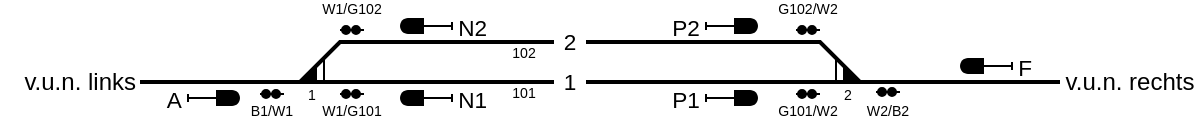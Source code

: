 <mxfile version="23.1.5" type="device" pages="3">
  <diagram name="Gleisplan" id="zJip0s4-7nBwFcM3D43l">
    <mxGraphModel dx="1834" dy="808" grid="1" gridSize="10" guides="1" tooltips="1" connect="1" arrows="1" fold="1" page="0" pageScale="1" pageWidth="827" pageHeight="1169" math="0" shadow="0">
      <root>
        <mxCell id="0" />
        <mxCell id="1" parent="0" />
        <mxCell id="wtOsM4EygqMZWqcvGImy-1" style="vsdxID=5;edgeStyle=none;startArrow=none;endArrow=none;startSize=5;endSize=5;strokeWidth=2;strokeColor=#000000;spacingTop=0;spacingBottom=0;spacingLeft=0;spacingRight=0;verticalAlign=middle;html=1;labelBackgroundColor=none;rounded=0;" parent="1" edge="1">
          <mxGeometry y="-1118" relative="1" as="geometry">
            <mxPoint y="-1118" as="offset" />
            <Array as="points">
              <mxPoint x="160" y="280" />
              <mxPoint x="400" y="280" />
            </Array>
            <mxPoint x="140" y="300" as="sourcePoint" />
            <mxPoint x="420" y="300" as="targetPoint" />
          </mxGeometry>
        </mxCell>
        <UserObject label="" Row_1="" id="wtOsM4EygqMZWqcvGImy-2">
          <mxCell style="vsdxID=5;fillColor=none;gradientColor=none;strokeColor=none;points=[];labelBackgroundColor=none;rounded=0;html=1;whiteSpace=wrap;" parent="1" vertex="1">
            <mxGeometry x="21" y="302" width="89" height="12" as="geometry" />
          </mxCell>
        </UserObject>
        <mxCell id="wtOsM4EygqMZWqcvGImy-3" value="&lt;div style=&quot;font-size: 1px&quot;&gt;&lt;p style=&quot;text-align:right;margin-left:0;margin-right:0;margin-top:0px;margin-bottom:0px;text-indent:0;vertical-align:middle;direction:ltr;&quot;&gt;&lt;font style=&quot;font-size:11.29px;font-family:Arial;color:#000000;direction:ltr;letter-spacing:0px;line-height:120%;opacity:1&quot;&gt;A&amp;nbsp;&lt;/font&gt;&lt;/p&gt;&lt;/div&gt;" style="verticalAlign=middle;align=right;overflow=width;vsdxID=13;fillColor=none;gradientColor=none;shape=stencil(nZBLDoAgDERP0z3SIyjew0SURgSD+Lu9kMZoXLhwN9O+tukAlrNpJg1SzDH4QW/URgNYgZTkjA4UkwJUgGXng+6DX1zLfmoymdXo17xh5zmRJ6Q42BWCfc2oJfdAr+Yv+AP9Cb7OJ3H/2JG1HNGz/84klThPVCc=);strokeColor=none;spacingTop=-3;spacingBottom=-3;spacingLeft=-2;spacingRight=-2;points=[];labelBackgroundColor=none;rounded=0;html=1;whiteSpace=wrap;" parent="wtOsM4EygqMZWqcvGImy-2" vertex="1">
          <mxGeometry width="63" height="12" as="geometry" />
        </mxCell>
        <mxCell id="wtOsM4EygqMZWqcvGImy-4" style="vsdxID=14;fillColor=none;gradientColor=none;strokeColor=none;points=[];labelBackgroundColor=none;rounded=0;html=1;whiteSpace=wrap;" parent="wtOsM4EygqMZWqcvGImy-2" vertex="1">
          <mxGeometry x="63" y="2" width="26" height="8" as="geometry" />
        </mxCell>
        <mxCell id="wtOsM4EygqMZWqcvGImy-5" style="vsdxID=17;fillColor=#000000;gradientColor=none;shape=stencil(nZBLDoAgDERP0z3SIyjew0SURgSD+Lu9kMZoXLhwN9O+tukAlrNpJg1SzDH4QW/URgNYgZTkjA4UkwJUgGXng+6DX1zLfmoymdXo17xh5zmRJ6Q42BWCfc2oJfdAr+Yv+AP9Cb7OJ3H/2JG1HNGz/84klThPVCc=);strokeColor=none;points=[];labelBackgroundColor=none;rounded=0;html=1;whiteSpace=wrap;" parent="wtOsM4EygqMZWqcvGImy-4" vertex="1">
          <mxGeometry x="14" width="8" height="8" as="geometry" />
        </mxCell>
        <mxCell id="wtOsM4EygqMZWqcvGImy-6" style="vsdxID=18;fillColor=#000000;gradientColor=none;shape=stencil(vVHLDsIgEPwajiQI6RfU+h8bu22JCGRB2/69kG1iazx58DazM/vIjjBtmiCi0CplCjecbZ8nYc5Ca+snJJsLEqYTph0C4Ujh4XvmEaqzont41gkL96naodXKrGF6YSfQtUi0OXXDVlqPfJNP6usotUhYbJIUMmQb/GGrAxpRljVycDBuc1hKM2LclX8/7H9nFfB+82Cd45T2+mcspcSRmu4F);strokeColor=none;points=[];labelBackgroundColor=none;rounded=0;html=1;whiteSpace=wrap;" parent="wtOsM4EygqMZWqcvGImy-4" vertex="1">
          <mxGeometry x="18" width="8" height="8" as="geometry" />
        </mxCell>
        <mxCell id="wtOsM4EygqMZWqcvGImy-7" value="" style="vsdxID=15;edgeStyle=none;startArrow=none;endArrow=none;startSize=5;endSize=5;strokeColor=#000000;spacingTop=0;spacingBottom=0;spacingLeft=0;spacingRight=0;verticalAlign=middle;html=1;labelBackgroundColor=none;rounded=0;" parent="wtOsM4EygqMZWqcvGImy-4" edge="1">
          <mxGeometry relative="1" as="geometry">
            <Array as="points" />
            <mxPoint y="4" as="sourcePoint" />
            <mxPoint x="14" y="4" as="targetPoint" />
          </mxGeometry>
        </mxCell>
        <mxCell id="wtOsM4EygqMZWqcvGImy-8" value="" style="vsdxID=16;edgeStyle=none;startArrow=none;endArrow=none;startSize=5;endSize=5;strokeColor=#000000;spacingTop=0;spacingBottom=0;spacingLeft=0;spacingRight=0;verticalAlign=middle;html=1;labelBackgroundColor=none;rounded=0;" parent="wtOsM4EygqMZWqcvGImy-4" edge="1">
          <mxGeometry relative="1" as="geometry">
            <Array as="points" />
            <mxPoint y="2" as="sourcePoint" />
            <mxPoint y="6" as="targetPoint" />
          </mxGeometry>
        </mxCell>
        <UserObject label="" Row_1="" id="wtOsM4EygqMZWqcvGImy-10">
          <mxCell style="vsdxID=5;fillColor=none;gradientColor=none;strokeColor=none;points=[];labelBackgroundColor=none;rounded=0;html=1;whiteSpace=wrap;rotation=-180;" parent="1" vertex="1">
            <mxGeometry x="470" y="286" width="89" height="12" as="geometry" />
          </mxCell>
        </UserObject>
        <mxCell id="wtOsM4EygqMZWqcvGImy-11" value="&lt;div style=&quot;font-size: 1px&quot;&gt;&lt;p style=&quot;margin: 0px; text-indent: 0px; vertical-align: middle; direction: ltr;&quot;&gt;&lt;font style=&quot;font-size:11.29px;font-family:Arial;color:#000000;direction:ltr;letter-spacing:0px;line-height:120%;opacity:1&quot;&gt;&amp;nbsp;F&lt;/font&gt;&lt;/p&gt;&lt;/div&gt;" style="verticalAlign=middle;align=left;overflow=width;vsdxID=13;fillColor=none;gradientColor=none;shape=stencil(nZBLDoAgDERP0z3SIyjew0SURgSD+Lu9kMZoXLhwN9O+tukAlrNpJg1SzDH4QW/URgNYgZTkjA4UkwJUgGXng+6DX1zLfmoymdXo17xh5zmRJ6Q42BWCfc2oJfdAr+Yv+AP9Cb7OJ3H/2JG1HNGz/84klThPVCc=);strokeColor=none;spacingTop=-3;spacingBottom=-3;spacingLeft=-2;spacingRight=-2;points=[];labelBackgroundColor=none;rounded=0;html=1;whiteSpace=wrap;rotation=0;" parent="wtOsM4EygqMZWqcvGImy-10" vertex="1">
          <mxGeometry x="26" width="63" height="12" as="geometry" />
        </mxCell>
        <mxCell id="wtOsM4EygqMZWqcvGImy-12" style="vsdxID=14;fillColor=none;gradientColor=none;strokeColor=none;points=[];labelBackgroundColor=none;rounded=0;html=1;whiteSpace=wrap;rotation=-180;" parent="wtOsM4EygqMZWqcvGImy-10" vertex="1">
          <mxGeometry y="2" width="26" height="8" as="geometry" />
        </mxCell>
        <mxCell id="wtOsM4EygqMZWqcvGImy-13" style="vsdxID=17;fillColor=#000000;gradientColor=none;shape=stencil(nZBLDoAgDERP0z3SIyjew0SURgSD+Lu9kMZoXLhwN9O+tukAlrNpJg1SzDH4QW/URgNYgZTkjA4UkwJUgGXng+6DX1zLfmoymdXo17xh5zmRJ6Q42BWCfc2oJfdAr+Yv+AP9Cb7OJ3H/2JG1HNGz/84klThPVCc=);strokeColor=none;points=[];labelBackgroundColor=none;rounded=0;html=1;whiteSpace=wrap;rotation=-180;" parent="wtOsM4EygqMZWqcvGImy-12" vertex="1">
          <mxGeometry x="4" width="8" height="8" as="geometry" />
        </mxCell>
        <mxCell id="wtOsM4EygqMZWqcvGImy-14" style="vsdxID=18;fillColor=#000000;gradientColor=none;shape=stencil(vVHLDsIgEPwajiQI6RfU+h8bu22JCGRB2/69kG1iazx58DazM/vIjjBtmiCi0CplCjecbZ8nYc5Ca+snJJsLEqYTph0C4Ujh4XvmEaqzont41gkL96naodXKrGF6YSfQtUi0OXXDVlqPfJNP6usotUhYbJIUMmQb/GGrAxpRljVycDBuc1hKM2LclX8/7H9nFfB+82Cd45T2+mcspcSRmu4F);strokeColor=none;points=[];labelBackgroundColor=none;rounded=0;html=1;whiteSpace=wrap;rotation=-180;" parent="wtOsM4EygqMZWqcvGImy-12" vertex="1">
          <mxGeometry width="8" height="8" as="geometry" />
        </mxCell>
        <mxCell id="wtOsM4EygqMZWqcvGImy-15" value="" style="vsdxID=15;edgeStyle=none;startArrow=none;endArrow=none;startSize=5;endSize=5;strokeColor=#000000;spacingTop=0;spacingBottom=0;spacingLeft=0;spacingRight=0;verticalAlign=middle;html=1;labelBackgroundColor=none;rounded=0;" parent="wtOsM4EygqMZWqcvGImy-12" edge="1">
          <mxGeometry relative="1" as="geometry">
            <Array as="points" />
            <mxPoint x="26" y="4" as="sourcePoint" />
            <mxPoint x="12" y="4" as="targetPoint" />
          </mxGeometry>
        </mxCell>
        <mxCell id="wtOsM4EygqMZWqcvGImy-16" value="" style="vsdxID=16;edgeStyle=none;startArrow=none;endArrow=none;startSize=5;endSize=5;strokeColor=#000000;spacingTop=0;spacingBottom=0;spacingLeft=0;spacingRight=0;verticalAlign=middle;html=1;labelBackgroundColor=none;rounded=0;" parent="wtOsM4EygqMZWqcvGImy-12" edge="1">
          <mxGeometry relative="1" as="geometry">
            <Array as="points" />
            <mxPoint x="26" y="6" as="sourcePoint" />
            <mxPoint x="26" y="2" as="targetPoint" />
          </mxGeometry>
        </mxCell>
        <UserObject label="" Row_1="" id="wtOsM4EygqMZWqcvGImy-17">
          <mxCell style="vsdxID=5;fillColor=none;gradientColor=none;strokeColor=none;points=[];labelBackgroundColor=none;rounded=0;html=1;whiteSpace=wrap;" parent="1" vertex="1">
            <mxGeometry x="280" y="302" width="89" height="12" as="geometry" />
          </mxCell>
        </UserObject>
        <mxCell id="wtOsM4EygqMZWqcvGImy-18" value="&lt;div style=&quot;font-size: 1px&quot;&gt;&lt;p style=&quot;text-align:right;margin-left:0;margin-right:0;margin-top:0px;margin-bottom:0px;text-indent:0;vertical-align:middle;direction:ltr;&quot;&gt;&lt;font style=&quot;font-size:11.29px;font-family:Arial;color:#000000;direction:ltr;letter-spacing:0px;line-height:120%;opacity:1&quot;&gt;P1&amp;nbsp;&lt;/font&gt;&lt;/p&gt;&lt;/div&gt;" style="verticalAlign=middle;align=right;overflow=width;vsdxID=13;fillColor=none;gradientColor=none;shape=stencil(nZBLDoAgDERP0z3SIyjew0SURgSD+Lu9kMZoXLhwN9O+tukAlrNpJg1SzDH4QW/URgNYgZTkjA4UkwJUgGXng+6DX1zLfmoymdXo17xh5zmRJ6Q42BWCfc2oJfdAr+Yv+AP9Cb7OJ3H/2JG1HNGz/84klThPVCc=);strokeColor=none;spacingTop=-3;spacingBottom=-3;spacingLeft=-2;spacingRight=-2;points=[];labelBackgroundColor=none;rounded=0;html=1;whiteSpace=wrap;" parent="wtOsM4EygqMZWqcvGImy-17" vertex="1">
          <mxGeometry width="63" height="12" as="geometry" />
        </mxCell>
        <mxCell id="wtOsM4EygqMZWqcvGImy-19" style="vsdxID=14;fillColor=none;gradientColor=none;strokeColor=none;points=[];labelBackgroundColor=none;rounded=0;html=1;whiteSpace=wrap;" parent="wtOsM4EygqMZWqcvGImy-17" vertex="1">
          <mxGeometry x="63" y="2" width="26" height="8" as="geometry" />
        </mxCell>
        <mxCell id="wtOsM4EygqMZWqcvGImy-20" style="vsdxID=17;fillColor=#000000;gradientColor=none;shape=stencil(nZBLDoAgDERP0z3SIyjew0SURgSD+Lu9kMZoXLhwN9O+tukAlrNpJg1SzDH4QW/URgNYgZTkjA4UkwJUgGXng+6DX1zLfmoymdXo17xh5zmRJ6Q42BWCfc2oJfdAr+Yv+AP9Cb7OJ3H/2JG1HNGz/84klThPVCc=);strokeColor=none;points=[];labelBackgroundColor=none;rounded=0;html=1;whiteSpace=wrap;" parent="wtOsM4EygqMZWqcvGImy-19" vertex="1">
          <mxGeometry x="14" width="8" height="8" as="geometry" />
        </mxCell>
        <mxCell id="wtOsM4EygqMZWqcvGImy-21" style="vsdxID=18;fillColor=#000000;gradientColor=none;shape=stencil(vVHLDsIgEPwajiQI6RfU+h8bu22JCGRB2/69kG1iazx58DazM/vIjjBtmiCi0CplCjecbZ8nYc5Ca+snJJsLEqYTph0C4Ujh4XvmEaqzont41gkL96naodXKrGF6YSfQtUi0OXXDVlqPfJNP6usotUhYbJIUMmQb/GGrAxpRljVycDBuc1hKM2LclX8/7H9nFfB+82Cd45T2+mcspcSRmu4F);strokeColor=none;points=[];labelBackgroundColor=none;rounded=0;html=1;whiteSpace=wrap;" parent="wtOsM4EygqMZWqcvGImy-19" vertex="1">
          <mxGeometry x="18" width="8" height="8" as="geometry" />
        </mxCell>
        <mxCell id="wtOsM4EygqMZWqcvGImy-22" value="" style="vsdxID=15;edgeStyle=none;startArrow=none;endArrow=none;startSize=5;endSize=5;strokeColor=#000000;spacingTop=0;spacingBottom=0;spacingLeft=0;spacingRight=0;verticalAlign=middle;html=1;labelBackgroundColor=none;rounded=0;" parent="wtOsM4EygqMZWqcvGImy-19" edge="1">
          <mxGeometry relative="1" as="geometry">
            <Array as="points" />
            <mxPoint y="4" as="sourcePoint" />
            <mxPoint x="14" y="4" as="targetPoint" />
          </mxGeometry>
        </mxCell>
        <mxCell id="wtOsM4EygqMZWqcvGImy-23" value="" style="vsdxID=16;edgeStyle=none;startArrow=none;endArrow=none;startSize=5;endSize=5;strokeColor=#000000;spacingTop=0;spacingBottom=0;spacingLeft=0;spacingRight=0;verticalAlign=middle;html=1;labelBackgroundColor=none;rounded=0;" parent="wtOsM4EygqMZWqcvGImy-19" edge="1">
          <mxGeometry relative="1" as="geometry">
            <Array as="points" />
            <mxPoint y="2" as="sourcePoint" />
            <mxPoint y="6" as="targetPoint" />
          </mxGeometry>
        </mxCell>
        <UserObject label="" Row_1="" id="wtOsM4EygqMZWqcvGImy-24">
          <mxCell style="vsdxID=5;fillColor=none;gradientColor=none;strokeColor=none;points=[];labelBackgroundColor=none;rounded=0;html=1;whiteSpace=wrap;" parent="1" vertex="1">
            <mxGeometry x="280" y="266" width="89" height="12" as="geometry" />
          </mxCell>
        </UserObject>
        <mxCell id="wtOsM4EygqMZWqcvGImy-25" value="&lt;div style=&quot;font-size: 1px&quot;&gt;&lt;p style=&quot;text-align:right;margin-left:0;margin-right:0;margin-top:0px;margin-bottom:0px;text-indent:0;vertical-align:middle;direction:ltr;&quot;&gt;&lt;font style=&quot;font-size:11.29px;font-family:Arial;color:#000000;direction:ltr;letter-spacing:0px;line-height:120%;opacity:1&quot;&gt;P2&amp;nbsp;&lt;/font&gt;&lt;/p&gt;&lt;/div&gt;" style="verticalAlign=middle;align=right;overflow=width;vsdxID=13;fillColor=none;gradientColor=none;shape=stencil(nZBLDoAgDERP0z3SIyjew0SURgSD+Lu9kMZoXLhwN9O+tukAlrNpJg1SzDH4QW/URgNYgZTkjA4UkwJUgGXng+6DX1zLfmoymdXo17xh5zmRJ6Q42BWCfc2oJfdAr+Yv+AP9Cb7OJ3H/2JG1HNGz/84klThPVCc=);strokeColor=none;spacingTop=-3;spacingBottom=-3;spacingLeft=-2;spacingRight=-2;points=[];labelBackgroundColor=none;rounded=0;html=1;whiteSpace=wrap;" parent="wtOsM4EygqMZWqcvGImy-24" vertex="1">
          <mxGeometry width="63" height="12" as="geometry" />
        </mxCell>
        <mxCell id="wtOsM4EygqMZWqcvGImy-26" style="vsdxID=14;fillColor=none;gradientColor=none;strokeColor=none;points=[];labelBackgroundColor=none;rounded=0;html=1;whiteSpace=wrap;" parent="wtOsM4EygqMZWqcvGImy-24" vertex="1">
          <mxGeometry x="63" y="2" width="26" height="8" as="geometry" />
        </mxCell>
        <mxCell id="wtOsM4EygqMZWqcvGImy-27" style="vsdxID=17;fillColor=#000000;gradientColor=none;shape=stencil(nZBLDoAgDERP0z3SIyjew0SURgSD+Lu9kMZoXLhwN9O+tukAlrNpJg1SzDH4QW/URgNYgZTkjA4UkwJUgGXng+6DX1zLfmoymdXo17xh5zmRJ6Q42BWCfc2oJfdAr+Yv+AP9Cb7OJ3H/2JG1HNGz/84klThPVCc=);strokeColor=none;points=[];labelBackgroundColor=none;rounded=0;html=1;whiteSpace=wrap;" parent="wtOsM4EygqMZWqcvGImy-26" vertex="1">
          <mxGeometry x="14" width="8" height="8" as="geometry" />
        </mxCell>
        <mxCell id="wtOsM4EygqMZWqcvGImy-28" style="vsdxID=18;fillColor=#000000;gradientColor=none;shape=stencil(vVHLDsIgEPwajiQI6RfU+h8bu22JCGRB2/69kG1iazx58DazM/vIjjBtmiCi0CplCjecbZ8nYc5Ca+snJJsLEqYTph0C4Ujh4XvmEaqzont41gkL96naodXKrGF6YSfQtUi0OXXDVlqPfJNP6usotUhYbJIUMmQb/GGrAxpRljVycDBuc1hKM2LclX8/7H9nFfB+82Cd45T2+mcspcSRmu4F);strokeColor=none;points=[];labelBackgroundColor=none;rounded=0;html=1;whiteSpace=wrap;" parent="wtOsM4EygqMZWqcvGImy-26" vertex="1">
          <mxGeometry x="18" width="8" height="8" as="geometry" />
        </mxCell>
        <mxCell id="wtOsM4EygqMZWqcvGImy-29" value="" style="vsdxID=15;edgeStyle=none;startArrow=none;endArrow=none;startSize=5;endSize=5;strokeColor=#000000;spacingTop=0;spacingBottom=0;spacingLeft=0;spacingRight=0;verticalAlign=middle;html=1;labelBackgroundColor=none;rounded=0;" parent="wtOsM4EygqMZWqcvGImy-26" edge="1">
          <mxGeometry relative="1" as="geometry">
            <Array as="points" />
            <mxPoint y="4" as="sourcePoint" />
            <mxPoint x="14" y="4" as="targetPoint" />
          </mxGeometry>
        </mxCell>
        <mxCell id="wtOsM4EygqMZWqcvGImy-30" value="" style="vsdxID=16;edgeStyle=none;startArrow=none;endArrow=none;startSize=5;endSize=5;strokeColor=#000000;spacingTop=0;spacingBottom=0;spacingLeft=0;spacingRight=0;verticalAlign=middle;html=1;labelBackgroundColor=none;rounded=0;" parent="wtOsM4EygqMZWqcvGImy-26" edge="1">
          <mxGeometry relative="1" as="geometry">
            <Array as="points" />
            <mxPoint y="2" as="sourcePoint" />
            <mxPoint y="6" as="targetPoint" />
          </mxGeometry>
        </mxCell>
        <UserObject label="" Row_1="" id="wtOsM4EygqMZWqcvGImy-31">
          <mxCell style="vsdxID=5;fillColor=none;gradientColor=none;strokeColor=none;points=[];labelBackgroundColor=none;rounded=0;html=1;whiteSpace=wrap;rotation=-180;" parent="1" vertex="1">
            <mxGeometry x="190" y="302" width="89" height="12" as="geometry" />
          </mxCell>
        </UserObject>
        <mxCell id="wtOsM4EygqMZWqcvGImy-32" value="&lt;div style=&quot;font-size: 1px&quot;&gt;&lt;p style=&quot;margin: 0px; text-indent: 0px; vertical-align: middle; direction: ltr;&quot;&gt;&lt;font style=&quot;font-size:11.29px;font-family:Arial;color:#000000;direction:ltr;letter-spacing:0px;line-height:120%;opacity:1&quot;&gt;&amp;nbsp;N1&lt;/font&gt;&lt;/p&gt;&lt;/div&gt;" style="verticalAlign=middle;align=left;overflow=width;vsdxID=13;fillColor=none;gradientColor=none;shape=stencil(nZBLDoAgDERP0z3SIyjew0SURgSD+Lu9kMZoXLhwN9O+tukAlrNpJg1SzDH4QW/URgNYgZTkjA4UkwJUgGXng+6DX1zLfmoymdXo17xh5zmRJ6Q42BWCfc2oJfdAr+Yv+AP9Cb7OJ3H/2JG1HNGz/84klThPVCc=);strokeColor=none;spacingTop=-3;spacingBottom=-3;spacingLeft=-2;spacingRight=-2;points=[];labelBackgroundColor=none;rounded=0;html=1;whiteSpace=wrap;rotation=0;" parent="wtOsM4EygqMZWqcvGImy-31" vertex="1">
          <mxGeometry x="26" width="63" height="12" as="geometry" />
        </mxCell>
        <mxCell id="wtOsM4EygqMZWqcvGImy-33" style="vsdxID=14;fillColor=none;gradientColor=none;strokeColor=none;points=[];labelBackgroundColor=none;rounded=0;html=1;whiteSpace=wrap;rotation=-180;" parent="wtOsM4EygqMZWqcvGImy-31" vertex="1">
          <mxGeometry y="2" width="26" height="8" as="geometry" />
        </mxCell>
        <mxCell id="wtOsM4EygqMZWqcvGImy-34" style="vsdxID=17;fillColor=#000000;gradientColor=none;shape=stencil(nZBLDoAgDERP0z3SIyjew0SURgSD+Lu9kMZoXLhwN9O+tukAlrNpJg1SzDH4QW/URgNYgZTkjA4UkwJUgGXng+6DX1zLfmoymdXo17xh5zmRJ6Q42BWCfc2oJfdAr+Yv+AP9Cb7OJ3H/2JG1HNGz/84klThPVCc=);strokeColor=none;points=[];labelBackgroundColor=none;rounded=0;html=1;whiteSpace=wrap;rotation=-180;" parent="wtOsM4EygqMZWqcvGImy-33" vertex="1">
          <mxGeometry x="4" width="8" height="8" as="geometry" />
        </mxCell>
        <mxCell id="wtOsM4EygqMZWqcvGImy-35" style="vsdxID=18;fillColor=#000000;gradientColor=none;shape=stencil(vVHLDsIgEPwajiQI6RfU+h8bu22JCGRB2/69kG1iazx58DazM/vIjjBtmiCi0CplCjecbZ8nYc5Ca+snJJsLEqYTph0C4Ujh4XvmEaqzont41gkL96naodXKrGF6YSfQtUi0OXXDVlqPfJNP6usotUhYbJIUMmQb/GGrAxpRljVycDBuc1hKM2LclX8/7H9nFfB+82Cd45T2+mcspcSRmu4F);strokeColor=none;points=[];labelBackgroundColor=none;rounded=0;html=1;whiteSpace=wrap;rotation=-180;" parent="wtOsM4EygqMZWqcvGImy-33" vertex="1">
          <mxGeometry width="8" height="8" as="geometry" />
        </mxCell>
        <mxCell id="wtOsM4EygqMZWqcvGImy-36" value="" style="vsdxID=15;edgeStyle=none;startArrow=none;endArrow=none;startSize=5;endSize=5;strokeColor=#000000;spacingTop=0;spacingBottom=0;spacingLeft=0;spacingRight=0;verticalAlign=middle;html=1;labelBackgroundColor=none;rounded=0;" parent="wtOsM4EygqMZWqcvGImy-33" edge="1">
          <mxGeometry relative="1" as="geometry">
            <Array as="points" />
            <mxPoint x="26" y="4" as="sourcePoint" />
            <mxPoint x="12" y="4" as="targetPoint" />
          </mxGeometry>
        </mxCell>
        <mxCell id="wtOsM4EygqMZWqcvGImy-37" value="" style="vsdxID=16;edgeStyle=none;startArrow=none;endArrow=none;startSize=5;endSize=5;strokeColor=#000000;spacingTop=0;spacingBottom=0;spacingLeft=0;spacingRight=0;verticalAlign=middle;html=1;labelBackgroundColor=none;rounded=0;" parent="wtOsM4EygqMZWqcvGImy-33" edge="1">
          <mxGeometry relative="1" as="geometry">
            <Array as="points" />
            <mxPoint x="26" y="6" as="sourcePoint" />
            <mxPoint x="26" y="2" as="targetPoint" />
          </mxGeometry>
        </mxCell>
        <UserObject label="" Row_1="" id="wtOsM4EygqMZWqcvGImy-38">
          <mxCell style="vsdxID=5;fillColor=none;gradientColor=none;strokeColor=none;points=[];labelBackgroundColor=none;rounded=0;html=1;whiteSpace=wrap;rotation=-180;" parent="1" vertex="1">
            <mxGeometry x="190" y="266" width="89" height="12" as="geometry" />
          </mxCell>
        </UserObject>
        <mxCell id="wtOsM4EygqMZWqcvGImy-39" value="&lt;div style=&quot;font-size: 1px&quot;&gt;&lt;p style=&quot;margin: 0px; text-indent: 0px; vertical-align: middle; direction: ltr;&quot;&gt;&lt;font style=&quot;font-size:11.29px;font-family:Arial;color:#000000;direction:ltr;letter-spacing:0px;line-height:120%;opacity:1&quot;&gt;&amp;nbsp;N2&lt;/font&gt;&lt;/p&gt;&lt;/div&gt;" style="verticalAlign=middle;align=left;overflow=width;vsdxID=13;fillColor=none;gradientColor=none;shape=stencil(nZBLDoAgDERP0z3SIyjew0SURgSD+Lu9kMZoXLhwN9O+tukAlrNpJg1SzDH4QW/URgNYgZTkjA4UkwJUgGXng+6DX1zLfmoymdXo17xh5zmRJ6Q42BWCfc2oJfdAr+Yv+AP9Cb7OJ3H/2JG1HNGz/84klThPVCc=);strokeColor=none;spacingTop=-3;spacingBottom=-3;spacingLeft=-2;spacingRight=-2;points=[];labelBackgroundColor=none;rounded=0;html=1;whiteSpace=wrap;rotation=0;" parent="wtOsM4EygqMZWqcvGImy-38" vertex="1">
          <mxGeometry x="26" width="63" height="12" as="geometry" />
        </mxCell>
        <mxCell id="wtOsM4EygqMZWqcvGImy-40" style="vsdxID=14;fillColor=none;gradientColor=none;strokeColor=none;points=[];labelBackgroundColor=none;rounded=0;html=1;whiteSpace=wrap;rotation=-180;" parent="wtOsM4EygqMZWqcvGImy-38" vertex="1">
          <mxGeometry y="2" width="26" height="8" as="geometry" />
        </mxCell>
        <mxCell id="wtOsM4EygqMZWqcvGImy-41" style="vsdxID=17;fillColor=#000000;gradientColor=none;shape=stencil(nZBLDoAgDERP0z3SIyjew0SURgSD+Lu9kMZoXLhwN9O+tukAlrNpJg1SzDH4QW/URgNYgZTkjA4UkwJUgGXng+6DX1zLfmoymdXo17xh5zmRJ6Q42BWCfc2oJfdAr+Yv+AP9Cb7OJ3H/2JG1HNGz/84klThPVCc=);strokeColor=none;points=[];labelBackgroundColor=none;rounded=0;html=1;whiteSpace=wrap;rotation=-180;" parent="wtOsM4EygqMZWqcvGImy-40" vertex="1">
          <mxGeometry x="4" width="8" height="8" as="geometry" />
        </mxCell>
        <mxCell id="wtOsM4EygqMZWqcvGImy-42" style="vsdxID=18;fillColor=#000000;gradientColor=none;shape=stencil(vVHLDsIgEPwajiQI6RfU+h8bu22JCGRB2/69kG1iazx58DazM/vIjjBtmiCi0CplCjecbZ8nYc5Ca+snJJsLEqYTph0C4Ujh4XvmEaqzont41gkL96naodXKrGF6YSfQtUi0OXXDVlqPfJNP6usotUhYbJIUMmQb/GGrAxpRljVycDBuc1hKM2LclX8/7H9nFfB+82Cd45T2+mcspcSRmu4F);strokeColor=none;points=[];labelBackgroundColor=none;rounded=0;html=1;whiteSpace=wrap;rotation=-180;" parent="wtOsM4EygqMZWqcvGImy-40" vertex="1">
          <mxGeometry width="8" height="8" as="geometry" />
        </mxCell>
        <mxCell id="wtOsM4EygqMZWqcvGImy-43" value="" style="vsdxID=15;edgeStyle=none;startArrow=none;endArrow=none;startSize=5;endSize=5;strokeColor=#000000;spacingTop=0;spacingBottom=0;spacingLeft=0;spacingRight=0;verticalAlign=middle;html=1;labelBackgroundColor=none;rounded=0;" parent="wtOsM4EygqMZWqcvGImy-40" edge="1">
          <mxGeometry relative="1" as="geometry">
            <Array as="points" />
            <mxPoint x="26" y="4" as="sourcePoint" />
            <mxPoint x="12" y="4" as="targetPoint" />
          </mxGeometry>
        </mxCell>
        <mxCell id="wtOsM4EygqMZWqcvGImy-44" value="" style="vsdxID=16;edgeStyle=none;startArrow=none;endArrow=none;startSize=5;endSize=5;strokeColor=#000000;spacingTop=0;spacingBottom=0;spacingLeft=0;spacingRight=0;verticalAlign=middle;html=1;labelBackgroundColor=none;rounded=0;" parent="wtOsM4EygqMZWqcvGImy-40" edge="1">
          <mxGeometry relative="1" as="geometry">
            <Array as="points" />
            <mxPoint x="26" y="6" as="sourcePoint" />
            <mxPoint x="26" y="2" as="targetPoint" />
          </mxGeometry>
        </mxCell>
        <mxCell id="wtOsM4EygqMZWqcvGImy-45" style="vsdxID=5;edgeStyle=none;startArrow=none;endArrow=none;startSize=5;endSize=5;strokeWidth=2;strokeColor=#000000;spacingTop=0;spacingBottom=0;spacingLeft=0;spacingRight=0;verticalAlign=middle;html=1;labelBackgroundColor=none;rounded=0;" parent="1" edge="1">
          <mxGeometry y="-1118" relative="1" as="geometry">
            <mxPoint y="-1118" as="offset" />
            <Array as="points" />
            <mxPoint x="160" y="300" as="sourcePoint" />
            <mxPoint x="420" y="300" as="targetPoint" />
          </mxGeometry>
        </mxCell>
        <mxCell id="wtOsM4EygqMZWqcvGImy-46" style="vsdxID=5;edgeStyle=none;startArrow=none;endArrow=none;startSize=5;endSize=5;strokeWidth=2;strokeColor=#000000;spacingTop=0;spacingBottom=0;spacingLeft=0;spacingRight=0;verticalAlign=middle;html=1;labelBackgroundColor=none;rounded=0;" parent="1" edge="1">
          <mxGeometry y="-1118" relative="1" as="geometry">
            <mxPoint y="-1118" as="offset" />
            <Array as="points" />
            <mxPoint x="60" y="300" as="sourcePoint" />
            <mxPoint x="160" y="300" as="targetPoint" />
          </mxGeometry>
        </mxCell>
        <mxCell id="wtOsM4EygqMZWqcvGImy-47" style="vsdxID=5;edgeStyle=none;startArrow=none;endArrow=none;startSize=5;endSize=5;strokeWidth=2;strokeColor=#000000;spacingTop=0;spacingBottom=0;spacingLeft=0;spacingRight=0;verticalAlign=middle;html=1;labelBackgroundColor=none;rounded=0;" parent="1" edge="1">
          <mxGeometry y="-1118" relative="1" as="geometry">
            <mxPoint y="-1118" as="offset" />
            <Array as="points" />
            <mxPoint x="420" y="300" as="sourcePoint" />
            <mxPoint x="520" y="300" as="targetPoint" />
          </mxGeometry>
        </mxCell>
        <mxCell id="wtOsM4EygqMZWqcvGImy-50" style="vsdxID=5;fillColor=none;gradientColor=none;strokeColor=none;flipV=1;points=[];labelBackgroundColor=none;rounded=0;html=1;whiteSpace=wrap;rotation=-180;" parent="1" vertex="1">
          <mxGeometry x="408" y="288" width="12" height="12" as="geometry" />
        </mxCell>
        <mxCell id="wtOsM4EygqMZWqcvGImy-51" style="vsdxID=6;rotation=-90;fillColor=#000000;gradientColor=none;shape=stencil(jZBLDoAgDERP0z3SIyjew0SURgSD+Lu9kMb4Wbmb6bw2bQHL2TSTBinmGPygN2qjAaxASnJGB4pJASrAsvNB98EvrmU/NZnMavRrnrBzn8gdUhzsCsG+ZtSSe6BX+At+o7/Bz8wk7sU7spbvfubfQ1OJn4TqBA==);strokeColor=#000000;flipV=1;points=[];labelBackgroundColor=none;rounded=0;html=1;whiteSpace=wrap;" parent="wtOsM4EygqMZWqcvGImy-50" vertex="1">
          <mxGeometry x="4" y="4" width="8" height="8" as="geometry" />
        </mxCell>
        <mxCell id="wtOsM4EygqMZWqcvGImy-52" value="" style="vsdxID=7;edgeStyle=none;startArrow=none;endArrow=none;startSize=5;endSize=5;strokeColor=#000000;spacingTop=0;spacingBottom=0;spacingLeft=0;spacingRight=0;verticalAlign=middle;html=1;labelBackgroundColor=none;rounded=0;" parent="wtOsM4EygqMZWqcvGImy-50" edge="1">
          <mxGeometry relative="1" as="geometry">
            <Array as="points" />
            <mxPoint y="12" as="sourcePoint" />
            <mxPoint as="targetPoint" />
          </mxGeometry>
        </mxCell>
        <mxCell id="wtOsM4EygqMZWqcvGImy-53" style="vsdxID=5;fillColor=none;gradientColor=none;strokeColor=none;flipV=1;points=[];labelBackgroundColor=none;rounded=0;html=1;whiteSpace=wrap;rotation=-180;" parent="1" vertex="1">
          <mxGeometry x="140" y="288" width="12" height="12" as="geometry" />
        </mxCell>
        <mxCell id="wtOsM4EygqMZWqcvGImy-54" style="vsdxID=6;rotation=90;fillColor=#000000;gradientColor=none;shape=stencil(jZBLDoAgDERP0z3SIyjew0SURgSD+Lu9kMb4Wbmb6bw2bQHL2TSTBinmGPygN2qjAaxASnJGB4pJASrAsvNB98EvrmU/NZnMavRrnrBzn8gdUhzsCsG+ZtSSe6BX+At+o7/Bz8wk7sU7spbvfubfQ1OJn4TqBA==);strokeColor=#000000;flipH=1;flipV=1;points=[];labelBackgroundColor=none;rounded=0;html=1;whiteSpace=wrap;" parent="wtOsM4EygqMZWqcvGImy-53" vertex="1">
          <mxGeometry y="4" width="8" height="8" as="geometry" />
        </mxCell>
        <mxCell id="wtOsM4EygqMZWqcvGImy-55" value="" style="vsdxID=7;edgeStyle=none;startArrow=none;endArrow=none;startSize=5;endSize=5;strokeColor=#000000;spacingTop=0;spacingBottom=0;spacingLeft=0;spacingRight=0;verticalAlign=middle;html=1;labelBackgroundColor=none;rounded=0;" parent="wtOsM4EygqMZWqcvGImy-53" edge="1">
          <mxGeometry relative="1" as="geometry">
            <Array as="points" />
            <mxPoint x="12" y="12" as="sourcePoint" />
            <mxPoint x="12" as="targetPoint" />
          </mxGeometry>
        </mxCell>
        <UserObject label="&lt;div style=&quot;font-size: 1px&quot;&gt;&lt;font style=&quot;font-size:7.06px;font-family:Arial;color:#000000;direction:ltr;letter-spacing:0px;line-height:120%;opacity:1&quot;&gt;1&lt;/font&gt;&lt;/div&gt;" Row_1="" id="wtOsM4EygqMZWqcvGImy-56">
          <mxCell style="verticalAlign=middle;align=center;overflow=width;vsdxID=5;fillColor=none;gradientColor=none;shape=stencil(nZBLDoAgDERP0z3SIyjew0SURgSD+Lu9kMZoXLhwN9O+tukAlrNpJg1SzDH4QW/URgNYgZTkjA4UkwJUgGXng+6DX1zLfmoymdXo17xh5zmRJ6Q42BWCfc2oJfdAr+Yv+AP9Cb7OJ3H/2JG1HNGz/84klThPVCc=);strokeColor=none;spacingTop=-3;spacingBottom=-3;spacingLeft=-3;spacingRight=-3;points=[];labelBackgroundColor=none;rounded=0;html=1;whiteSpace=wrap;" parent="1" vertex="1">
            <mxGeometry x="134" y="302" width="24" height="6" as="geometry" />
          </mxCell>
        </UserObject>
        <UserObject label="&lt;div style=&quot;font-size: 1px&quot;&gt;&lt;font style=&quot;font-size:7.06px;font-family:Arial;color:#000000;direction:ltr;letter-spacing:0px;line-height:120%;opacity:1&quot;&gt;2&lt;/font&gt;&lt;/div&gt;" Row_1="" id="wtOsM4EygqMZWqcvGImy-57">
          <mxCell style="verticalAlign=middle;align=center;overflow=width;vsdxID=5;fillColor=none;gradientColor=none;shape=stencil(nZBLDoAgDERP0z3SIyjew0SURgSD+Lu9kMZoXLhwN9O+tukAlrNpJg1SzDH4QW/URgNYgZTkjA4UkwJUgGXng+6DX1zLfmoymdXo17xh5zmRJ6Q42BWCfc2oJfdAr+Yv+AP9Cb7OJ3H/2JG1HNGz/84klThPVCc=);strokeColor=none;spacingTop=-3;spacingBottom=-3;spacingLeft=-3;spacingRight=-3;points=[];labelBackgroundColor=none;rounded=0;html=1;whiteSpace=wrap;" parent="1" vertex="1">
            <mxGeometry x="402" y="302" width="24" height="6" as="geometry" />
          </mxCell>
        </UserObject>
        <mxCell id="wtOsM4EygqMZWqcvGImy-58" value="&lt;div style=&quot;font-size: 1px&quot;&gt;&lt;font style=&quot;font-size:11.29px;font-family:Arial;color:#000000;direction:ltr;letter-spacing:0px;line-height:120%;opacity:1&quot;&gt;1&lt;br/&gt;&lt;/font&gt;&lt;/div&gt;" style="verticalAlign=middle;align=center;overflow=width;vsdxID=5;fillColor=none;gradientColor=none;strokeColor=none;spacingTop=-3;spacingBottom=-3;spacingLeft=-3;spacingRight=-3;points=[];labelBackgroundColor=#FFFFFF;rounded=0;html=1;whiteSpace=wrap;" parent="1" vertex="1">
          <mxGeometry x="267" y="292" width="16" height="16" as="geometry" />
        </mxCell>
        <mxCell id="wtOsM4EygqMZWqcvGImy-59" value="&lt;div style=&quot;font-size: 1px&quot;&gt;&lt;font style=&quot;font-size:11.29px;font-family:Arial;color:#000000;direction:ltr;letter-spacing:0px;line-height:120%;opacity:1&quot;&gt;2&lt;br&gt;&lt;/font&gt;&lt;/div&gt;" style="verticalAlign=middle;align=center;overflow=width;vsdxID=5;fillColor=none;gradientColor=none;strokeColor=none;spacingTop=-3;spacingBottom=-3;spacingLeft=-3;spacingRight=-3;points=[];labelBackgroundColor=#FFFFFF;rounded=0;html=1;whiteSpace=wrap;" parent="1" vertex="1">
          <mxGeometry x="267" y="272" width="16" height="16" as="geometry" />
        </mxCell>
        <mxCell id="wtOsM4EygqMZWqcvGImy-60" style="vsdxID=5;fillColor=none;gradientColor=none;strokeColor=none;points=[];labelBackgroundColor=none;rounded=0;html=1;whiteSpace=wrap;" parent="1" vertex="1">
          <mxGeometry x="120" y="304" width="12" height="4" as="geometry" />
        </mxCell>
        <mxCell id="wtOsM4EygqMZWqcvGImy-61" style="vsdxID=6;fillColor=#000000;gradientColor=none;shape=stencil(vVHLDsIgEPwajiQI6RfU+h8bu22JCGRB2/69kG1iazx58DazM/vIjjBtmiCi0CplCjecbZ8nYc5Ca+snJJsLEqYTph0C4Ujh4XvmEaqzont41gkL96naodXKrGF6YSfQtUi0OXXDVlqPfJNP6usotUhYbJIUMmQb/GGrAxpRljVycDBuc1hKM2LclX8/7H9nFfB+82Cd45T2+mcspcSRmu4F);strokeColor=#000000;points=[];labelBackgroundColor=none;rounded=0;html=1;whiteSpace=wrap;" parent="wtOsM4EygqMZWqcvGImy-60" vertex="1">
          <mxGeometry x="1" width="4" height="4" as="geometry" />
        </mxCell>
        <mxCell id="wtOsM4EygqMZWqcvGImy-62" style="vsdxID=7;fillColor=#000000;gradientColor=none;shape=stencil(vVHLDsIgEPwajiQI6RfU+h8bu22JCGRB2/69kG1iazx58DazM/vIjjBtmiCi0CplCjecbZ8nYc5Ca+snJJsLEqYTph0C4Ujh4XvmEaqzont41gkL96naodXKrGF6YSfQtUi0OXXDVlqPfJNP6usotUhYbJIUMmQb/GGrAxpRljVycDBuc1hKM2LclX8/7H9nFfB+82Cd45T2+mcspcSRmu4F);strokeColor=#000000;points=[];labelBackgroundColor=none;rounded=0;html=1;whiteSpace=wrap;" parent="wtOsM4EygqMZWqcvGImy-60" vertex="1">
          <mxGeometry x="6" width="4" height="4" as="geometry" />
        </mxCell>
        <mxCell id="wtOsM4EygqMZWqcvGImy-63" style="vsdxID=8;edgeStyle=none;startArrow=none;endArrow=none;startSize=5;endSize=5;strokeColor=#000000;spacingTop=0;spacingBottom=0;spacingLeft=0;spacingRight=0;verticalAlign=middle;html=1;labelBackgroundColor=none;rounded=0;" parent="wtOsM4EygqMZWqcvGImy-60" edge="1">
          <mxGeometry relative="1" as="geometry">
            <mxPoint as="offset" />
            <Array as="points" />
            <mxPoint y="2" as="sourcePoint" />
            <mxPoint x="12" y="2" as="targetPoint" />
          </mxGeometry>
        </mxCell>
        <mxCell id="wtOsM4EygqMZWqcvGImy-64" style="vsdxID=5;fillColor=none;gradientColor=none;strokeColor=none;points=[];labelBackgroundColor=none;rounded=0;html=1;whiteSpace=wrap;" parent="1" vertex="1">
          <mxGeometry x="160" y="304" width="12" height="4" as="geometry" />
        </mxCell>
        <mxCell id="wtOsM4EygqMZWqcvGImy-65" style="vsdxID=6;fillColor=#000000;gradientColor=none;shape=stencil(vVHLDsIgEPwajiQI6RfU+h8bu22JCGRB2/69kG1iazx58DazM/vIjjBtmiCi0CplCjecbZ8nYc5Ca+snJJsLEqYTph0C4Ujh4XvmEaqzont41gkL96naodXKrGF6YSfQtUi0OXXDVlqPfJNP6usotUhYbJIUMmQb/GGrAxpRljVycDBuc1hKM2LclX8/7H9nFfB+82Cd45T2+mcspcSRmu4F);strokeColor=#000000;points=[];labelBackgroundColor=none;rounded=0;html=1;whiteSpace=wrap;" parent="wtOsM4EygqMZWqcvGImy-64" vertex="1">
          <mxGeometry x="1" width="4" height="4" as="geometry" />
        </mxCell>
        <mxCell id="wtOsM4EygqMZWqcvGImy-66" style="vsdxID=7;fillColor=#000000;gradientColor=none;shape=stencil(vVHLDsIgEPwajiQI6RfU+h8bu22JCGRB2/69kG1iazx58DazM/vIjjBtmiCi0CplCjecbZ8nYc5Ca+snJJsLEqYTph0C4Ujh4XvmEaqzont41gkL96naodXKrGF6YSfQtUi0OXXDVlqPfJNP6usotUhYbJIUMmQb/GGrAxpRljVycDBuc1hKM2LclX8/7H9nFfB+82Cd45T2+mcspcSRmu4F);strokeColor=#000000;points=[];labelBackgroundColor=none;rounded=0;html=1;whiteSpace=wrap;" parent="wtOsM4EygqMZWqcvGImy-64" vertex="1">
          <mxGeometry x="6" width="4" height="4" as="geometry" />
        </mxCell>
        <mxCell id="wtOsM4EygqMZWqcvGImy-67" style="vsdxID=8;edgeStyle=none;startArrow=none;endArrow=none;startSize=5;endSize=5;strokeColor=#000000;spacingTop=0;spacingBottom=0;spacingLeft=0;spacingRight=0;verticalAlign=middle;html=1;labelBackgroundColor=none;rounded=0;" parent="wtOsM4EygqMZWqcvGImy-64" edge="1">
          <mxGeometry relative="1" as="geometry">
            <mxPoint as="offset" />
            <Array as="points" />
            <mxPoint y="2" as="sourcePoint" />
            <mxPoint x="12" y="2" as="targetPoint" />
          </mxGeometry>
        </mxCell>
        <mxCell id="wtOsM4EygqMZWqcvGImy-68" style="vsdxID=5;fillColor=none;gradientColor=none;strokeColor=none;points=[];labelBackgroundColor=none;rounded=0;html=1;whiteSpace=wrap;" parent="1" vertex="1">
          <mxGeometry x="160" y="272" width="12" height="4" as="geometry" />
        </mxCell>
        <mxCell id="wtOsM4EygqMZWqcvGImy-69" style="vsdxID=6;fillColor=#000000;gradientColor=none;shape=stencil(vVHLDsIgEPwajiQI6RfU+h8bu22JCGRB2/69kG1iazx58DazM/vIjjBtmiCi0CplCjecbZ8nYc5Ca+snJJsLEqYTph0C4Ujh4XvmEaqzont41gkL96naodXKrGF6YSfQtUi0OXXDVlqPfJNP6usotUhYbJIUMmQb/GGrAxpRljVycDBuc1hKM2LclX8/7H9nFfB+82Cd45T2+mcspcSRmu4F);strokeColor=#000000;points=[];labelBackgroundColor=none;rounded=0;html=1;whiteSpace=wrap;" parent="wtOsM4EygqMZWqcvGImy-68" vertex="1">
          <mxGeometry x="1" width="4" height="4" as="geometry" />
        </mxCell>
        <mxCell id="wtOsM4EygqMZWqcvGImy-70" style="vsdxID=7;fillColor=#000000;gradientColor=none;shape=stencil(vVHLDsIgEPwajiQI6RfU+h8bu22JCGRB2/69kG1iazx58DazM/vIjjBtmiCi0CplCjecbZ8nYc5Ca+snJJsLEqYTph0C4Ujh4XvmEaqzont41gkL96naodXKrGF6YSfQtUi0OXXDVlqPfJNP6usotUhYbJIUMmQb/GGrAxpRljVycDBuc1hKM2LclX8/7H9nFfB+82Cd45T2+mcspcSRmu4F);strokeColor=#000000;points=[];labelBackgroundColor=none;rounded=0;html=1;whiteSpace=wrap;" parent="wtOsM4EygqMZWqcvGImy-68" vertex="1">
          <mxGeometry x="6" width="4" height="4" as="geometry" />
        </mxCell>
        <mxCell id="wtOsM4EygqMZWqcvGImy-71" style="vsdxID=8;edgeStyle=none;startArrow=none;endArrow=none;startSize=5;endSize=5;strokeColor=#000000;spacingTop=0;spacingBottom=0;spacingLeft=0;spacingRight=0;verticalAlign=middle;html=1;labelBackgroundColor=none;rounded=0;" parent="wtOsM4EygqMZWqcvGImy-68" edge="1">
          <mxGeometry relative="1" as="geometry">
            <mxPoint as="offset" />
            <Array as="points" />
            <mxPoint y="2" as="sourcePoint" />
            <mxPoint x="12" y="2" as="targetPoint" />
          </mxGeometry>
        </mxCell>
        <mxCell id="wtOsM4EygqMZWqcvGImy-72" style="vsdxID=5;fillColor=none;gradientColor=none;strokeColor=none;points=[];labelBackgroundColor=none;rounded=0;html=1;whiteSpace=wrap;" parent="1" vertex="1">
          <mxGeometry x="388" y="304" width="12" height="4" as="geometry" />
        </mxCell>
        <mxCell id="wtOsM4EygqMZWqcvGImy-73" style="vsdxID=6;fillColor=#000000;gradientColor=none;shape=stencil(vVHLDsIgEPwajiQI6RfU+h8bu22JCGRB2/69kG1iazx58DazM/vIjjBtmiCi0CplCjecbZ8nYc5Ca+snJJsLEqYTph0C4Ujh4XvmEaqzont41gkL96naodXKrGF6YSfQtUi0OXXDVlqPfJNP6usotUhYbJIUMmQb/GGrAxpRljVycDBuc1hKM2LclX8/7H9nFfB+82Cd45T2+mcspcSRmu4F);strokeColor=#000000;points=[];labelBackgroundColor=none;rounded=0;html=1;whiteSpace=wrap;" parent="wtOsM4EygqMZWqcvGImy-72" vertex="1">
          <mxGeometry x="1" width="4" height="4" as="geometry" />
        </mxCell>
        <mxCell id="wtOsM4EygqMZWqcvGImy-74" style="vsdxID=7;fillColor=#000000;gradientColor=none;shape=stencil(vVHLDsIgEPwajiQI6RfU+h8bu22JCGRB2/69kG1iazx58DazM/vIjjBtmiCi0CplCjecbZ8nYc5Ca+snJJsLEqYTph0C4Ujh4XvmEaqzont41gkL96naodXKrGF6YSfQtUi0OXXDVlqPfJNP6usotUhYbJIUMmQb/GGrAxpRljVycDBuc1hKM2LclX8/7H9nFfB+82Cd45T2+mcspcSRmu4F);strokeColor=#000000;points=[];labelBackgroundColor=none;rounded=0;html=1;whiteSpace=wrap;" parent="wtOsM4EygqMZWqcvGImy-72" vertex="1">
          <mxGeometry x="6" width="4" height="4" as="geometry" />
        </mxCell>
        <mxCell id="wtOsM4EygqMZWqcvGImy-75" style="vsdxID=8;edgeStyle=none;startArrow=none;endArrow=none;startSize=5;endSize=5;strokeColor=#000000;spacingTop=0;spacingBottom=0;spacingLeft=0;spacingRight=0;verticalAlign=middle;html=1;labelBackgroundColor=none;rounded=0;" parent="wtOsM4EygqMZWqcvGImy-72" edge="1">
          <mxGeometry relative="1" as="geometry">
            <mxPoint as="offset" />
            <Array as="points" />
            <mxPoint y="2" as="sourcePoint" />
            <mxPoint x="12" y="2" as="targetPoint" />
          </mxGeometry>
        </mxCell>
        <mxCell id="wtOsM4EygqMZWqcvGImy-76" style="vsdxID=5;fillColor=none;gradientColor=none;strokeColor=none;points=[];labelBackgroundColor=none;rounded=0;html=1;whiteSpace=wrap;" parent="1" vertex="1">
          <mxGeometry x="388" y="272" width="12" height="4" as="geometry" />
        </mxCell>
        <mxCell id="wtOsM4EygqMZWqcvGImy-77" style="vsdxID=6;fillColor=#000000;gradientColor=none;shape=stencil(vVHLDsIgEPwajiQI6RfU+h8bu22JCGRB2/69kG1iazx58DazM/vIjjBtmiCi0CplCjecbZ8nYc5Ca+snJJsLEqYTph0C4Ujh4XvmEaqzont41gkL96naodXKrGF6YSfQtUi0OXXDVlqPfJNP6usotUhYbJIUMmQb/GGrAxpRljVycDBuc1hKM2LclX8/7H9nFfB+82Cd45T2+mcspcSRmu4F);strokeColor=#000000;points=[];labelBackgroundColor=none;rounded=0;html=1;whiteSpace=wrap;" parent="wtOsM4EygqMZWqcvGImy-76" vertex="1">
          <mxGeometry x="1" width="4" height="4" as="geometry" />
        </mxCell>
        <mxCell id="wtOsM4EygqMZWqcvGImy-78" style="vsdxID=7;fillColor=#000000;gradientColor=none;shape=stencil(vVHLDsIgEPwajiQI6RfU+h8bu22JCGRB2/69kG1iazx58DazM/vIjjBtmiCi0CplCjecbZ8nYc5Ca+snJJsLEqYTph0C4Ujh4XvmEaqzont41gkL96naodXKrGF6YSfQtUi0OXXDVlqPfJNP6usotUhYbJIUMmQb/GGrAxpRljVycDBuc1hKM2LclX8/7H9nFfB+82Cd45T2+mcspcSRmu4F);strokeColor=#000000;points=[];labelBackgroundColor=none;rounded=0;html=1;whiteSpace=wrap;" parent="wtOsM4EygqMZWqcvGImy-76" vertex="1">
          <mxGeometry x="6" width="4" height="4" as="geometry" />
        </mxCell>
        <mxCell id="wtOsM4EygqMZWqcvGImy-79" style="vsdxID=8;edgeStyle=none;startArrow=none;endArrow=none;startSize=5;endSize=5;strokeColor=#000000;spacingTop=0;spacingBottom=0;spacingLeft=0;spacingRight=0;verticalAlign=middle;html=1;labelBackgroundColor=none;rounded=0;" parent="wtOsM4EygqMZWqcvGImy-76" edge="1">
          <mxGeometry relative="1" as="geometry">
            <mxPoint as="offset" />
            <Array as="points" />
            <mxPoint y="2" as="sourcePoint" />
            <mxPoint x="12" y="2" as="targetPoint" />
          </mxGeometry>
        </mxCell>
        <mxCell id="wtOsM4EygqMZWqcvGImy-80" style="vsdxID=5;fillColor=none;gradientColor=none;strokeColor=none;points=[];labelBackgroundColor=none;rounded=0;html=1;whiteSpace=wrap;" parent="1" vertex="1">
          <mxGeometry x="428" y="303" width="12" height="4" as="geometry" />
        </mxCell>
        <mxCell id="wtOsM4EygqMZWqcvGImy-81" style="vsdxID=6;fillColor=#000000;gradientColor=none;shape=stencil(vVHLDsIgEPwajiQI6RfU+h8bu22JCGRB2/69kG1iazx58DazM/vIjjBtmiCi0CplCjecbZ8nYc5Ca+snJJsLEqYTph0C4Ujh4XvmEaqzont41gkL96naodXKrGF6YSfQtUi0OXXDVlqPfJNP6usotUhYbJIUMmQb/GGrAxpRljVycDBuc1hKM2LclX8/7H9nFfB+82Cd45T2+mcspcSRmu4F);strokeColor=#000000;points=[];labelBackgroundColor=none;rounded=0;html=1;whiteSpace=wrap;" parent="wtOsM4EygqMZWqcvGImy-80" vertex="1">
          <mxGeometry x="1" width="4" height="4" as="geometry" />
        </mxCell>
        <mxCell id="wtOsM4EygqMZWqcvGImy-82" style="vsdxID=7;fillColor=#000000;gradientColor=none;shape=stencil(vVHLDsIgEPwajiQI6RfU+h8bu22JCGRB2/69kG1iazx58DazM/vIjjBtmiCi0CplCjecbZ8nYc5Ca+snJJsLEqYTph0C4Ujh4XvmEaqzont41gkL96naodXKrGF6YSfQtUi0OXXDVlqPfJNP6usotUhYbJIUMmQb/GGrAxpRljVycDBuc1hKM2LclX8/7H9nFfB+82Cd45T2+mcspcSRmu4F);strokeColor=#000000;points=[];labelBackgroundColor=none;rounded=0;html=1;whiteSpace=wrap;" parent="wtOsM4EygqMZWqcvGImy-80" vertex="1">
          <mxGeometry x="6" width="4" height="4" as="geometry" />
        </mxCell>
        <mxCell id="wtOsM4EygqMZWqcvGImy-83" style="vsdxID=8;edgeStyle=none;startArrow=none;endArrow=none;startSize=5;endSize=5;strokeColor=#000000;spacingTop=0;spacingBottom=0;spacingLeft=0;spacingRight=0;verticalAlign=middle;html=1;labelBackgroundColor=none;rounded=0;" parent="wtOsM4EygqMZWqcvGImy-80" edge="1">
          <mxGeometry relative="1" as="geometry">
            <mxPoint as="offset" />
            <Array as="points" />
            <mxPoint y="2" as="sourcePoint" />
            <mxPoint x="12" y="2" as="targetPoint" />
          </mxGeometry>
        </mxCell>
        <UserObject label="&lt;div style=&quot;font-size: 1px&quot;&gt;&lt;font style=&quot;font-size:7.06px;font-family:Arial;color:#000000;direction:ltr;letter-spacing:0px;line-height:120%;opacity:1&quot;&gt;102&lt;/font&gt;&lt;/div&gt;" Row_1="" id="wtOsM4EygqMZWqcvGImy-84">
          <mxCell style="verticalAlign=middle;align=center;overflow=width;vsdxID=5;fillColor=none;gradientColor=none;shape=stencil(nZBLDoAgDERP0z3SIyjew0SURgSD+Lu9kMZoXLhwN9O+tukAlrNpJg1SzDH4QW/URgNYgZTkjA4UkwJUgGXng+6DX1zLfmoymdXo17xh5zmRJ6Q42BWCfc2oJfdAr+Yv+AP9Cb7OJ3H/2JG1HNGz/84klThPVCc=);strokeColor=none;spacingTop=-3;spacingBottom=-3;spacingLeft=-3;spacingRight=-3;points=[];labelBackgroundColor=none;rounded=0;html=1;whiteSpace=wrap;" parent="1" vertex="1">
            <mxGeometry x="240" y="281" width="24" height="10" as="geometry" />
          </mxCell>
        </UserObject>
        <UserObject label="&lt;div style=&quot;font-size: 1px&quot;&gt;&lt;font style=&quot;font-size:7.06px;font-family:Arial;color:#000000;direction:ltr;letter-spacing:0px;line-height:120%;opacity:1&quot;&gt;101&lt;/font&gt;&lt;/div&gt;" Row_1="" id="wtOsM4EygqMZWqcvGImy-85">
          <mxCell style="verticalAlign=middle;align=center;overflow=width;vsdxID=5;fillColor=none;gradientColor=none;shape=stencil(nZBLDoAgDERP0z3SIyjew0SURgSD+Lu9kMZoXLhwN9O+tukAlrNpJg1SzDH4QW/URgNYgZTkjA4UkwJUgGXng+6DX1zLfmoymdXo17xh5zmRJ6Q42BWCfc2oJfdAr+Yv+AP9Cb7OJ3H/2JG1HNGz/84klThPVCc=);strokeColor=none;spacingTop=-3;spacingBottom=-3;spacingLeft=-3;spacingRight=-3;points=[];labelBackgroundColor=none;rounded=0;html=1;whiteSpace=wrap;" parent="1" vertex="1">
            <mxGeometry x="240" y="301" width="24" height="10" as="geometry" />
          </mxCell>
        </UserObject>
        <UserObject label="&lt;div style=&quot;font-size: 1px&quot;&gt;&lt;font style=&quot;font-size:7.06px;font-family:Arial;color:#000000;direction:ltr;letter-spacing:0px;line-height:120%;opacity:1&quot;&gt;B1/W1&lt;/font&gt;&lt;/div&gt;" Row_1="" id="wtOsM4EygqMZWqcvGImy-87">
          <mxCell style="verticalAlign=middle;align=center;overflow=width;vsdxID=5;fillColor=none;gradientColor=none;shape=stencil(nZBLDoAgDERP0z3SIyjew0SURgSD+Lu9kMZoXLhwN9O+tukAlrNpJg1SzDH4QW/URgNYgZTkjA4UkwJUgGXng+6DX1zLfmoymdXo17xh5zmRJ6Q42BWCfc2oJfdAr+Yv+AP9Cb7OJ3H/2JG1HNGz/84klThPVCc=);strokeColor=none;spacingTop=-3;spacingBottom=-3;spacingLeft=-3;spacingRight=-3;points=[];labelBackgroundColor=none;rounded=0;html=1;whiteSpace=wrap;" parent="1" vertex="1">
            <mxGeometry x="114" y="310" width="24" height="10" as="geometry" />
          </mxCell>
        </UserObject>
        <UserObject label="&lt;div style=&quot;font-size: 1px&quot;&gt;&lt;font style=&quot;font-size:7.06px;font-family:Arial;color:#000000;direction:ltr;letter-spacing:0px;line-height:120%;opacity:1&quot;&gt;W1/G101&lt;/font&gt;&lt;/div&gt;" Row_1="" id="wtOsM4EygqMZWqcvGImy-88">
          <mxCell style="verticalAlign=middle;align=center;overflow=width;vsdxID=5;fillColor=none;gradientColor=none;shape=stencil(nZBLDoAgDERP0z3SIyjew0SURgSD+Lu9kMZoXLhwN9O+tukAlrNpJg1SzDH4QW/URgNYgZTkjA4UkwJUgGXng+6DX1zLfmoymdXo17xh5zmRJ6Q42BWCfc2oJfdAr+Yv+AP9Cb7OJ3H/2JG1HNGz/84klThPVCc=);strokeColor=none;spacingTop=-3;spacingBottom=-3;spacingLeft=-3;spacingRight=-3;points=[];labelBackgroundColor=none;rounded=0;html=1;whiteSpace=wrap;" parent="1" vertex="1">
            <mxGeometry x="148" y="310" width="36" height="10" as="geometry" />
          </mxCell>
        </UserObject>
        <UserObject label="&lt;div style=&quot;font-size: 1px&quot;&gt;&lt;font style=&quot;font-size:7.06px;font-family:Arial;color:#000000;direction:ltr;letter-spacing:0px;line-height:120%;opacity:1&quot;&gt;W1/G102&lt;/font&gt;&lt;/div&gt;" Row_1="" id="wtOsM4EygqMZWqcvGImy-89">
          <mxCell style="verticalAlign=middle;align=center;overflow=width;vsdxID=5;fillColor=none;gradientColor=none;shape=stencil(nZBLDoAgDERP0z3SIyjew0SURgSD+Lu9kMZoXLhwN9O+tukAlrNpJg1SzDH4QW/URgNYgZTkjA4UkwJUgGXng+6DX1zLfmoymdXo17xh5zmRJ6Q42BWCfc2oJfdAr+Yv+AP9Cb7OJ3H/2JG1HNGz/84klThPVCc=);strokeColor=none;spacingTop=-3;spacingBottom=-3;spacingLeft=-3;spacingRight=-3;points=[];labelBackgroundColor=none;rounded=0;html=1;whiteSpace=wrap;" parent="1" vertex="1">
            <mxGeometry x="148" y="259" width="36" height="10" as="geometry" />
          </mxCell>
        </UserObject>
        <UserObject label="&lt;div style=&quot;font-size: 1px&quot;&gt;&lt;font style=&quot;font-size:7.06px;font-family:Arial;color:#000000;direction:ltr;letter-spacing:0px;line-height:120%;opacity:1&quot;&gt;G102/W2&lt;/font&gt;&lt;/div&gt;" Row_1="" id="wtOsM4EygqMZWqcvGImy-90">
          <mxCell style="verticalAlign=middle;align=center;overflow=width;vsdxID=5;fillColor=none;gradientColor=none;shape=stencil(nZBLDoAgDERP0z3SIyjew0SURgSD+Lu9kMZoXLhwN9O+tukAlrNpJg1SzDH4QW/URgNYgZTkjA4UkwJUgGXng+6DX1zLfmoymdXo17xh5zmRJ6Q42BWCfc2oJfdAr+Yv+AP9Cb7OJ3H/2JG1HNGz/84klThPVCc=);strokeColor=none;spacingTop=-3;spacingBottom=-3;spacingLeft=-3;spacingRight=-3;points=[];labelBackgroundColor=none;rounded=0;html=1;whiteSpace=wrap;" parent="1" vertex="1">
            <mxGeometry x="376" y="259" width="36" height="10" as="geometry" />
          </mxCell>
        </UserObject>
        <UserObject label="&lt;div style=&quot;font-size: 1px&quot;&gt;&lt;font style=&quot;font-size:7.06px;font-family:Arial;color:#000000;direction:ltr;letter-spacing:0px;line-height:120%;opacity:1&quot;&gt;G101/W2&lt;/font&gt;&lt;/div&gt;" Row_1="" id="wtOsM4EygqMZWqcvGImy-91">
          <mxCell style="verticalAlign=middle;align=center;overflow=width;vsdxID=5;fillColor=none;gradientColor=none;shape=stencil(nZBLDoAgDERP0z3SIyjew0SURgSD+Lu9kMZoXLhwN9O+tukAlrNpJg1SzDH4QW/URgNYgZTkjA4UkwJUgGXng+6DX1zLfmoymdXo17xh5zmRJ6Q42BWCfc2oJfdAr+Yv+AP9Cb7OJ3H/2JG1HNGz/84klThPVCc=);strokeColor=none;spacingTop=-3;spacingBottom=-3;spacingLeft=-3;spacingRight=-3;points=[];labelBackgroundColor=none;rounded=0;html=1;whiteSpace=wrap;" parent="1" vertex="1">
            <mxGeometry x="376" y="310" width="36" height="10" as="geometry" />
          </mxCell>
        </UserObject>
        <UserObject label="&lt;div style=&quot;font-size: 1px&quot;&gt;&lt;font style=&quot;font-size:7.06px;font-family:Arial;color:#000000;direction:ltr;letter-spacing:0px;line-height:120%;opacity:1&quot;&gt;W2/B2&lt;/font&gt;&lt;/div&gt;" Row_1="" id="wtOsM4EygqMZWqcvGImy-92">
          <mxCell style="verticalAlign=middle;align=center;overflow=width;vsdxID=5;fillColor=none;gradientColor=none;shape=stencil(nZBLDoAgDERP0z3SIyjew0SURgSD+Lu9kMZoXLhwN9O+tukAlrNpJg1SzDH4QW/URgNYgZTkjA4UkwJUgGXng+6DX1zLfmoymdXo17xh5zmRJ6Q42BWCfc2oJfdAr+Yv+AP9Cb7OJ3H/2JG1HNGz/84klThPVCc=);strokeColor=none;spacingTop=-3;spacingBottom=-3;spacingLeft=-3;spacingRight=-3;points=[];labelBackgroundColor=none;rounded=0;html=1;whiteSpace=wrap;" parent="1" vertex="1">
            <mxGeometry x="416" y="310" width="36" height="10" as="geometry" />
          </mxCell>
        </UserObject>
        <mxCell id="wtOsM4EygqMZWqcvGImy-93" value="v.u.n. links" style="text;html=1;align=right;verticalAlign=middle;whiteSpace=wrap;rounded=0;" parent="1" vertex="1">
          <mxGeometry x="-10" y="285" width="70" height="30" as="geometry" />
        </mxCell>
        <mxCell id="wtOsM4EygqMZWqcvGImy-94" value="v.u.n. rechts" style="text;html=1;align=center;verticalAlign=middle;whiteSpace=wrap;rounded=0;" parent="1" vertex="1">
          <mxGeometry x="520" y="285" width="70" height="30" as="geometry" />
        </mxCell>
      </root>
    </mxGraphModel>
  </diagram>
  <diagram id="rLW3mn1gu1OqKpcFvKVD" name="Graph">
    <mxGraphModel dx="1834" dy="808" grid="1" gridSize="10" guides="1" tooltips="1" connect="1" arrows="1" fold="1" page="0" pageScale="1" pageWidth="827" pageHeight="1169" math="0" shadow="0">
      <root>
        <mxCell id="0" />
        <mxCell id="1" parent="0" />
        <mxCell id="wHFSM_oYudzOZGSlA6EF-1" value="N1" style="ellipse;whiteSpace=wrap;html=1;aspect=fixed;" vertex="1" parent="1">
          <mxGeometry x="90" y="330" width="20" height="20" as="geometry" />
        </mxCell>
        <mxCell id="wHFSM_oYudzOZGSlA6EF-2" value="L" style="ellipse;whiteSpace=wrap;html=1;aspect=fixed;" vertex="1" parent="1">
          <mxGeometry x="-30" y="330" width="20" height="20" as="geometry" />
        </mxCell>
        <mxCell id="wHFSM_oYudzOZGSlA6EF-3" value="A" style="ellipse;whiteSpace=wrap;html=1;aspect=fixed;" vertex="1" parent="1">
          <mxGeometry x="10" y="330" width="20" height="20" as="geometry" />
        </mxCell>
        <mxCell id="wHFSM_oYudzOZGSlA6EF-4" value="N2" style="ellipse;whiteSpace=wrap;html=1;aspect=fixed;" vertex="1" parent="1">
          <mxGeometry x="90" y="300" width="20" height="20" as="geometry" />
        </mxCell>
        <mxCell id="wHFSM_oYudzOZGSlA6EF-5" value="P1" style="ellipse;whiteSpace=wrap;html=1;aspect=fixed;" vertex="1" parent="1">
          <mxGeometry x="130" y="330" width="20" height="20" as="geometry" />
        </mxCell>
        <mxCell id="wHFSM_oYudzOZGSlA6EF-6" value="P2" style="ellipse;whiteSpace=wrap;html=1;aspect=fixed;" vertex="1" parent="1">
          <mxGeometry x="130" y="300" width="20" height="20" as="geometry" />
        </mxCell>
        <mxCell id="wHFSM_oYudzOZGSlA6EF-7" value="F" style="ellipse;whiteSpace=wrap;html=1;aspect=fixed;" vertex="1" parent="1">
          <mxGeometry x="210" y="330" width="20" height="20" as="geometry" />
        </mxCell>
        <mxCell id="wHFSM_oYudzOZGSlA6EF-8" value="R" style="ellipse;whiteSpace=wrap;html=1;aspect=fixed;" vertex="1" parent="1">
          <mxGeometry x="250" y="330" width="20" height="20" as="geometry" />
        </mxCell>
        <mxCell id="wHFSM_oYudzOZGSlA6EF-9" value="" style="endArrow=none;html=1;rounded=0;" edge="1" parent="1" source="wHFSM_oYudzOZGSlA6EF-7" target="wHFSM_oYudzOZGSlA6EF-8">
          <mxGeometry width="50" height="50" relative="1" as="geometry">
            <mxPoint x="30" y="270" as="sourcePoint" />
            <mxPoint x="80" y="220" as="targetPoint" />
          </mxGeometry>
        </mxCell>
        <mxCell id="wHFSM_oYudzOZGSlA6EF-10" value="" style="endArrow=none;html=1;rounded=0;" edge="1" parent="1" source="wHFSM_oYudzOZGSlA6EF-20" target="wHFSM_oYudzOZGSlA6EF-7">
          <mxGeometry width="50" height="50" relative="1" as="geometry">
            <mxPoint x="40" y="280" as="sourcePoint" />
            <mxPoint x="90" y="230" as="targetPoint" />
          </mxGeometry>
        </mxCell>
        <mxCell id="wHFSM_oYudzOZGSlA6EF-11" value="" style="endArrow=none;html=1;rounded=0;" edge="1" parent="1" source="wHFSM_oYudzOZGSlA6EF-1" target="wHFSM_oYudzOZGSlA6EF-5">
          <mxGeometry width="50" height="50" relative="1" as="geometry">
            <mxPoint x="50" y="290" as="sourcePoint" />
            <mxPoint x="100" y="240" as="targetPoint" />
          </mxGeometry>
        </mxCell>
        <mxCell id="wHFSM_oYudzOZGSlA6EF-12" value="" style="endArrow=none;html=1;rounded=0;" edge="1" parent="1" source="wHFSM_oYudzOZGSlA6EF-18" target="wHFSM_oYudzOZGSlA6EF-1">
          <mxGeometry width="50" height="50" relative="1" as="geometry">
            <mxPoint x="60" y="300" as="sourcePoint" />
            <mxPoint x="110" y="250" as="targetPoint" />
          </mxGeometry>
        </mxCell>
        <mxCell id="wHFSM_oYudzOZGSlA6EF-13" value="" style="endArrow=none;html=1;rounded=0;" edge="1" parent="1" source="wHFSM_oYudzOZGSlA6EF-2" target="wHFSM_oYudzOZGSlA6EF-3">
          <mxGeometry width="50" height="50" relative="1" as="geometry">
            <mxPoint x="30" y="310" as="sourcePoint" />
            <mxPoint x="80" y="260" as="targetPoint" />
          </mxGeometry>
        </mxCell>
        <mxCell id="wHFSM_oYudzOZGSlA6EF-14" value="" style="endArrow=none;html=1;rounded=0;" edge="1" parent="1" source="wHFSM_oYudzOZGSlA6EF-18" target="wHFSM_oYudzOZGSlA6EF-4">
          <mxGeometry width="50" height="50" relative="1" as="geometry">
            <mxPoint x="50" y="310" as="sourcePoint" />
            <mxPoint x="100" y="300" as="targetPoint" />
          </mxGeometry>
        </mxCell>
        <mxCell id="wHFSM_oYudzOZGSlA6EF-15" value="" style="endArrow=none;html=1;rounded=0;" edge="1" parent="1" source="wHFSM_oYudzOZGSlA6EF-4" target="wHFSM_oYudzOZGSlA6EF-6">
          <mxGeometry width="50" height="50" relative="1" as="geometry">
            <mxPoint x="120" y="300" as="sourcePoint" />
            <mxPoint x="170" y="250" as="targetPoint" />
          </mxGeometry>
        </mxCell>
        <mxCell id="wHFSM_oYudzOZGSlA6EF-16" value="" style="endArrow=none;html=1;rounded=0;" edge="1" parent="1" source="wHFSM_oYudzOZGSlA6EF-6" target="wHFSM_oYudzOZGSlA6EF-20">
          <mxGeometry width="50" height="50" relative="1" as="geometry">
            <mxPoint x="150" y="310" as="sourcePoint" />
            <mxPoint x="200" y="260" as="targetPoint" />
          </mxGeometry>
        </mxCell>
        <mxCell id="wHFSM_oYudzOZGSlA6EF-17" value="" style="endArrow=none;html=1;rounded=0;" edge="1" parent="1" source="wHFSM_oYudzOZGSlA6EF-3" target="wHFSM_oYudzOZGSlA6EF-18">
          <mxGeometry width="50" height="50" relative="1" as="geometry">
            <mxPoint x="30" y="340" as="sourcePoint" />
            <mxPoint x="90" y="340" as="targetPoint" />
          </mxGeometry>
        </mxCell>
        <mxCell id="wHFSM_oYudzOZGSlA6EF-18" value="W1" style="ellipse;whiteSpace=wrap;html=1;aspect=fixed;" vertex="1" parent="1">
          <mxGeometry x="50" y="330" width="20" height="20" as="geometry" />
        </mxCell>
        <mxCell id="wHFSM_oYudzOZGSlA6EF-19" value="" style="endArrow=none;html=1;rounded=0;" edge="1" parent="1" source="wHFSM_oYudzOZGSlA6EF-5" target="wHFSM_oYudzOZGSlA6EF-20">
          <mxGeometry width="50" height="50" relative="1" as="geometry">
            <mxPoint x="150" y="340" as="sourcePoint" />
            <mxPoint x="210" y="340" as="targetPoint" />
          </mxGeometry>
        </mxCell>
        <mxCell id="wHFSM_oYudzOZGSlA6EF-20" value="W2" style="ellipse;whiteSpace=wrap;html=1;aspect=fixed;" vertex="1" parent="1">
          <mxGeometry x="170" y="330" width="20" height="20" as="geometry" />
        </mxCell>
      </root>
    </mxGraphModel>
  </diagram>
  <diagram id="7Wdds4ekHojoDDjyx8nH" name="Adjazenzliste">
    <mxGraphModel dx="1834" dy="808" grid="1" gridSize="10" guides="1" tooltips="1" connect="1" arrows="1" fold="1" page="0" pageScale="1" pageWidth="827" pageHeight="1169" math="0" shadow="0">
      <root>
        <mxCell id="0" />
        <mxCell id="1" parent="0" />
        <mxCell id="ziSw4H1lIwROhcZ_gvwi-1" value="A : L , W1&lt;br&gt;F : R , W2&lt;br&gt;N1: W1, P1&lt;br&gt;N2: W1, P2&lt;br&gt;P1: W2, N1&lt;br&gt;P2: W2, N2&lt;br&gt;W1: A , N1&lt;br&gt;W2: F , N2&lt;br&gt;L : A&lt;br&gt;R : F" style="text;html=1;align=left;verticalAlign=middle;whiteSpace=wrap;rounded=0;fontFamily=Courier New;" vertex="1" parent="1">
          <mxGeometry x="-80" y="40" width="80" height="140" as="geometry" />
        </mxCell>
      </root>
    </mxGraphModel>
  </diagram>
</mxfile>
